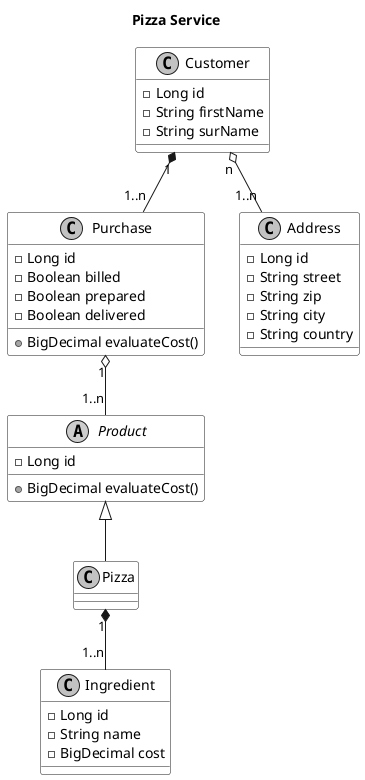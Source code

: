 @startuml

title Pizza Service
skinparam monochrome true
skinparam classBackgroundColor #ffffff
skinparam stereoTypeCBackgroundColor #ffffff
skinparam stereoTypeABackgroundColor #ffffff
skinparam shadowing false

abstract class Product {
    -Long id
    +BigDecimal evaluateCost()
}

class Pizza

class Ingredient {
    -Long id
    -String name
    -BigDecimal cost
}

Pizza "1" *-- "1..n" Ingredient
Product <|-- Pizza

class Purchase {
    -Long id
    -Boolean billed
    -Boolean prepared
    -Boolean delivered
    +BigDecimal evaluateCost()
}

Purchase "1" o-- "1..n" Product

class Customer {
    -Long id
    -String firstName
    -String surName
}

Customer "1" *-- "1..n" Purchase

class Address {
    -Long id
    -String street
    -String zip
    -String city
    -String country
}

Customer "n" o-- "1..n" Address

@enduml